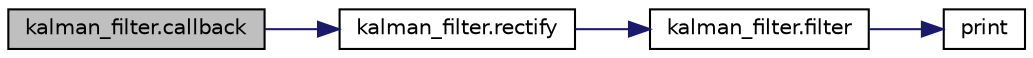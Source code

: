 digraph "kalman_filter.callback"
{
 // INTERACTIVE_SVG=YES
  edge [fontname="Helvetica",fontsize="10",labelfontname="Helvetica",labelfontsize="10"];
  node [fontname="Helvetica",fontsize="10",shape=record];
  rankdir="LR";
  Node1 [label="kalman_filter.callback",height=0.2,width=0.4,color="black", fillcolor="grey75", style="filled", fontcolor="black"];
  Node1 -> Node2 [color="midnightblue",fontsize="10",style="solid",fontname="Helvetica"];
  Node2 [label="kalman_filter.rectify",height=0.2,width=0.4,color="black", fillcolor="white", style="filled",URL="$dd/dfb/namespacekalman__filter.html#a5cb5d87fa6e30ae74c5d3235241bafc8"];
  Node2 -> Node3 [color="midnightblue",fontsize="10",style="solid",fontname="Helvetica"];
  Node3 [label="kalman_filter.filter",height=0.2,width=0.4,color="black", fillcolor="white", style="filled",URL="$dd/dfb/namespacekalman__filter.html#a2e62fb4cac37dade08e83b2566a21eeb"];
  Node3 -> Node4 [color="midnightblue",fontsize="10",style="solid",fontname="Helvetica"];
  Node4 [label="print",height=0.2,width=0.4,color="black", fillcolor="white", style="filled",URL="$dc/ddd/node__class_8cpp.html#abc62c9d234b4194b3886013a7dbd1232"];
}
